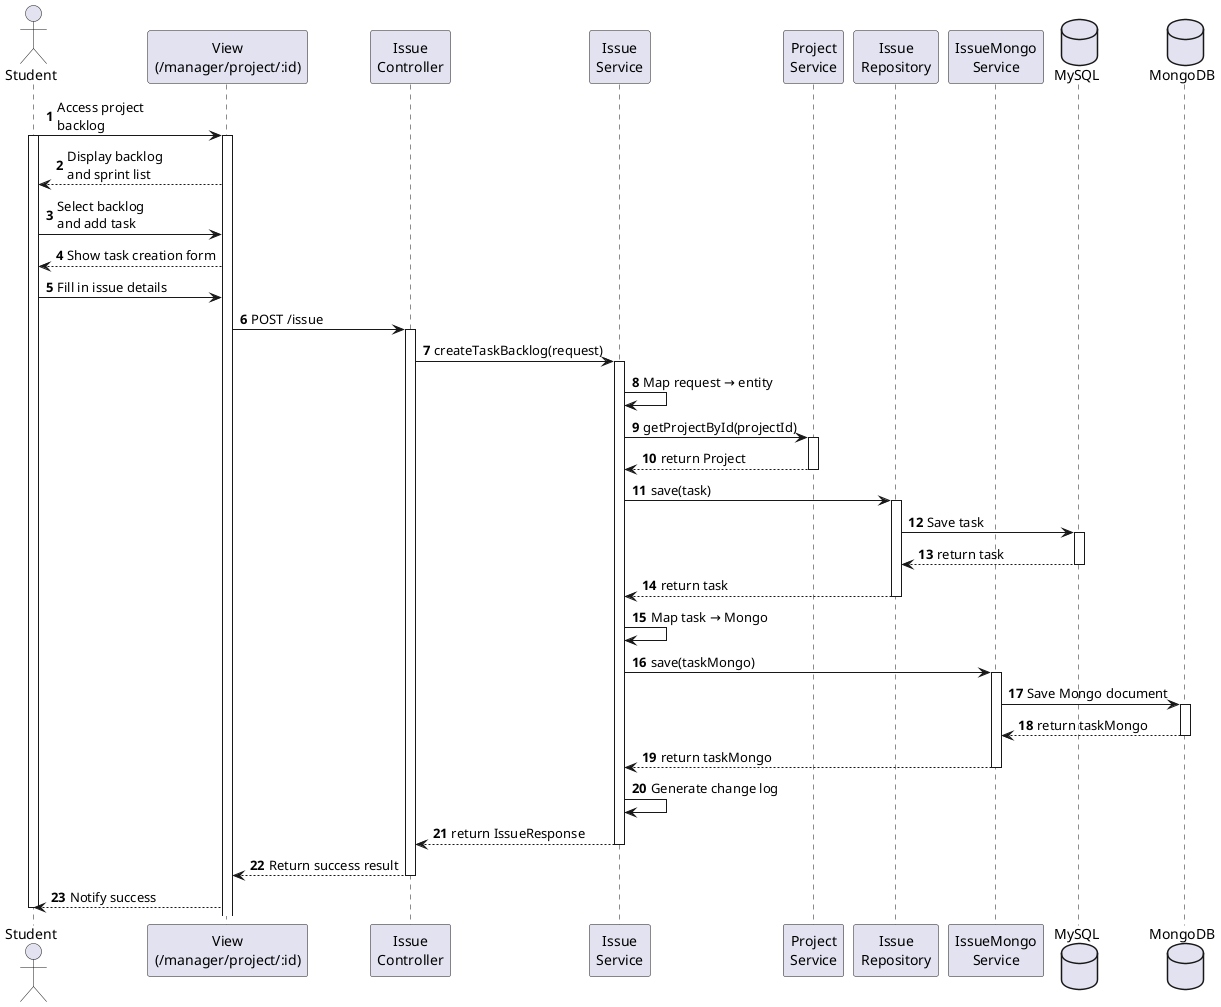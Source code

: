 @startuml
autonumber
actor "Student" as SV

participant "View\n(/manager/project/:id)" as View
participant "Issue\nController" as Controller
participant "Issue\nService" as IssueService
participant "Project\nService" as ProjectService
participant "Issue\nRepository" as IssueRepository
participant "IssueMongo\nService" as IssueMongoService
database "MySQL" as DB
database "MongoDB" as Mongo

SV -> View : Access project\nbacklog
activate SV
activate View
View --> SV : Display backlog\nand sprint list
SV -> View : Select backlog\nand add task
View --> SV : Show task creation form
SV -> View : Fill in issue details

View -> Controller : POST /issue
activate Controller

Controller -> IssueService : createTaskBacklog(request)
activate IssueService
IssueService -> IssueService : Map request → entity

IssueService -> ProjectService : getProjectById(projectId)
activate ProjectService
ProjectService --> IssueService : return Project
deactivate ProjectService
IssueService -> IssueRepository : save(task)
activate IssueRepository
IssueRepository -> DB : Save task
activate DB
DB --> IssueRepository : return task
deactivate DB
IssueRepository --> IssueService : return task
deactivate IssueRepository

IssueService -> IssueService : Map task → Mongo
IssueService -> IssueMongoService : save(taskMongo)
activate IssueMongoService
IssueMongoService -> Mongo : Save Mongo document
activate Mongo
Mongo --> IssueMongoService : return taskMongo
deactivate Mongo
IssueMongoService --> IssueService : return taskMongo
deactivate "IssueMongoService"

IssueService -> IssueService : Generate change log

IssueService --> Controller : return IssueResponse
deactivate IssueService

Controller --> View : Return success result
deactivate Controller

View --> SV : Notify success
deactivate SV

@enduml
